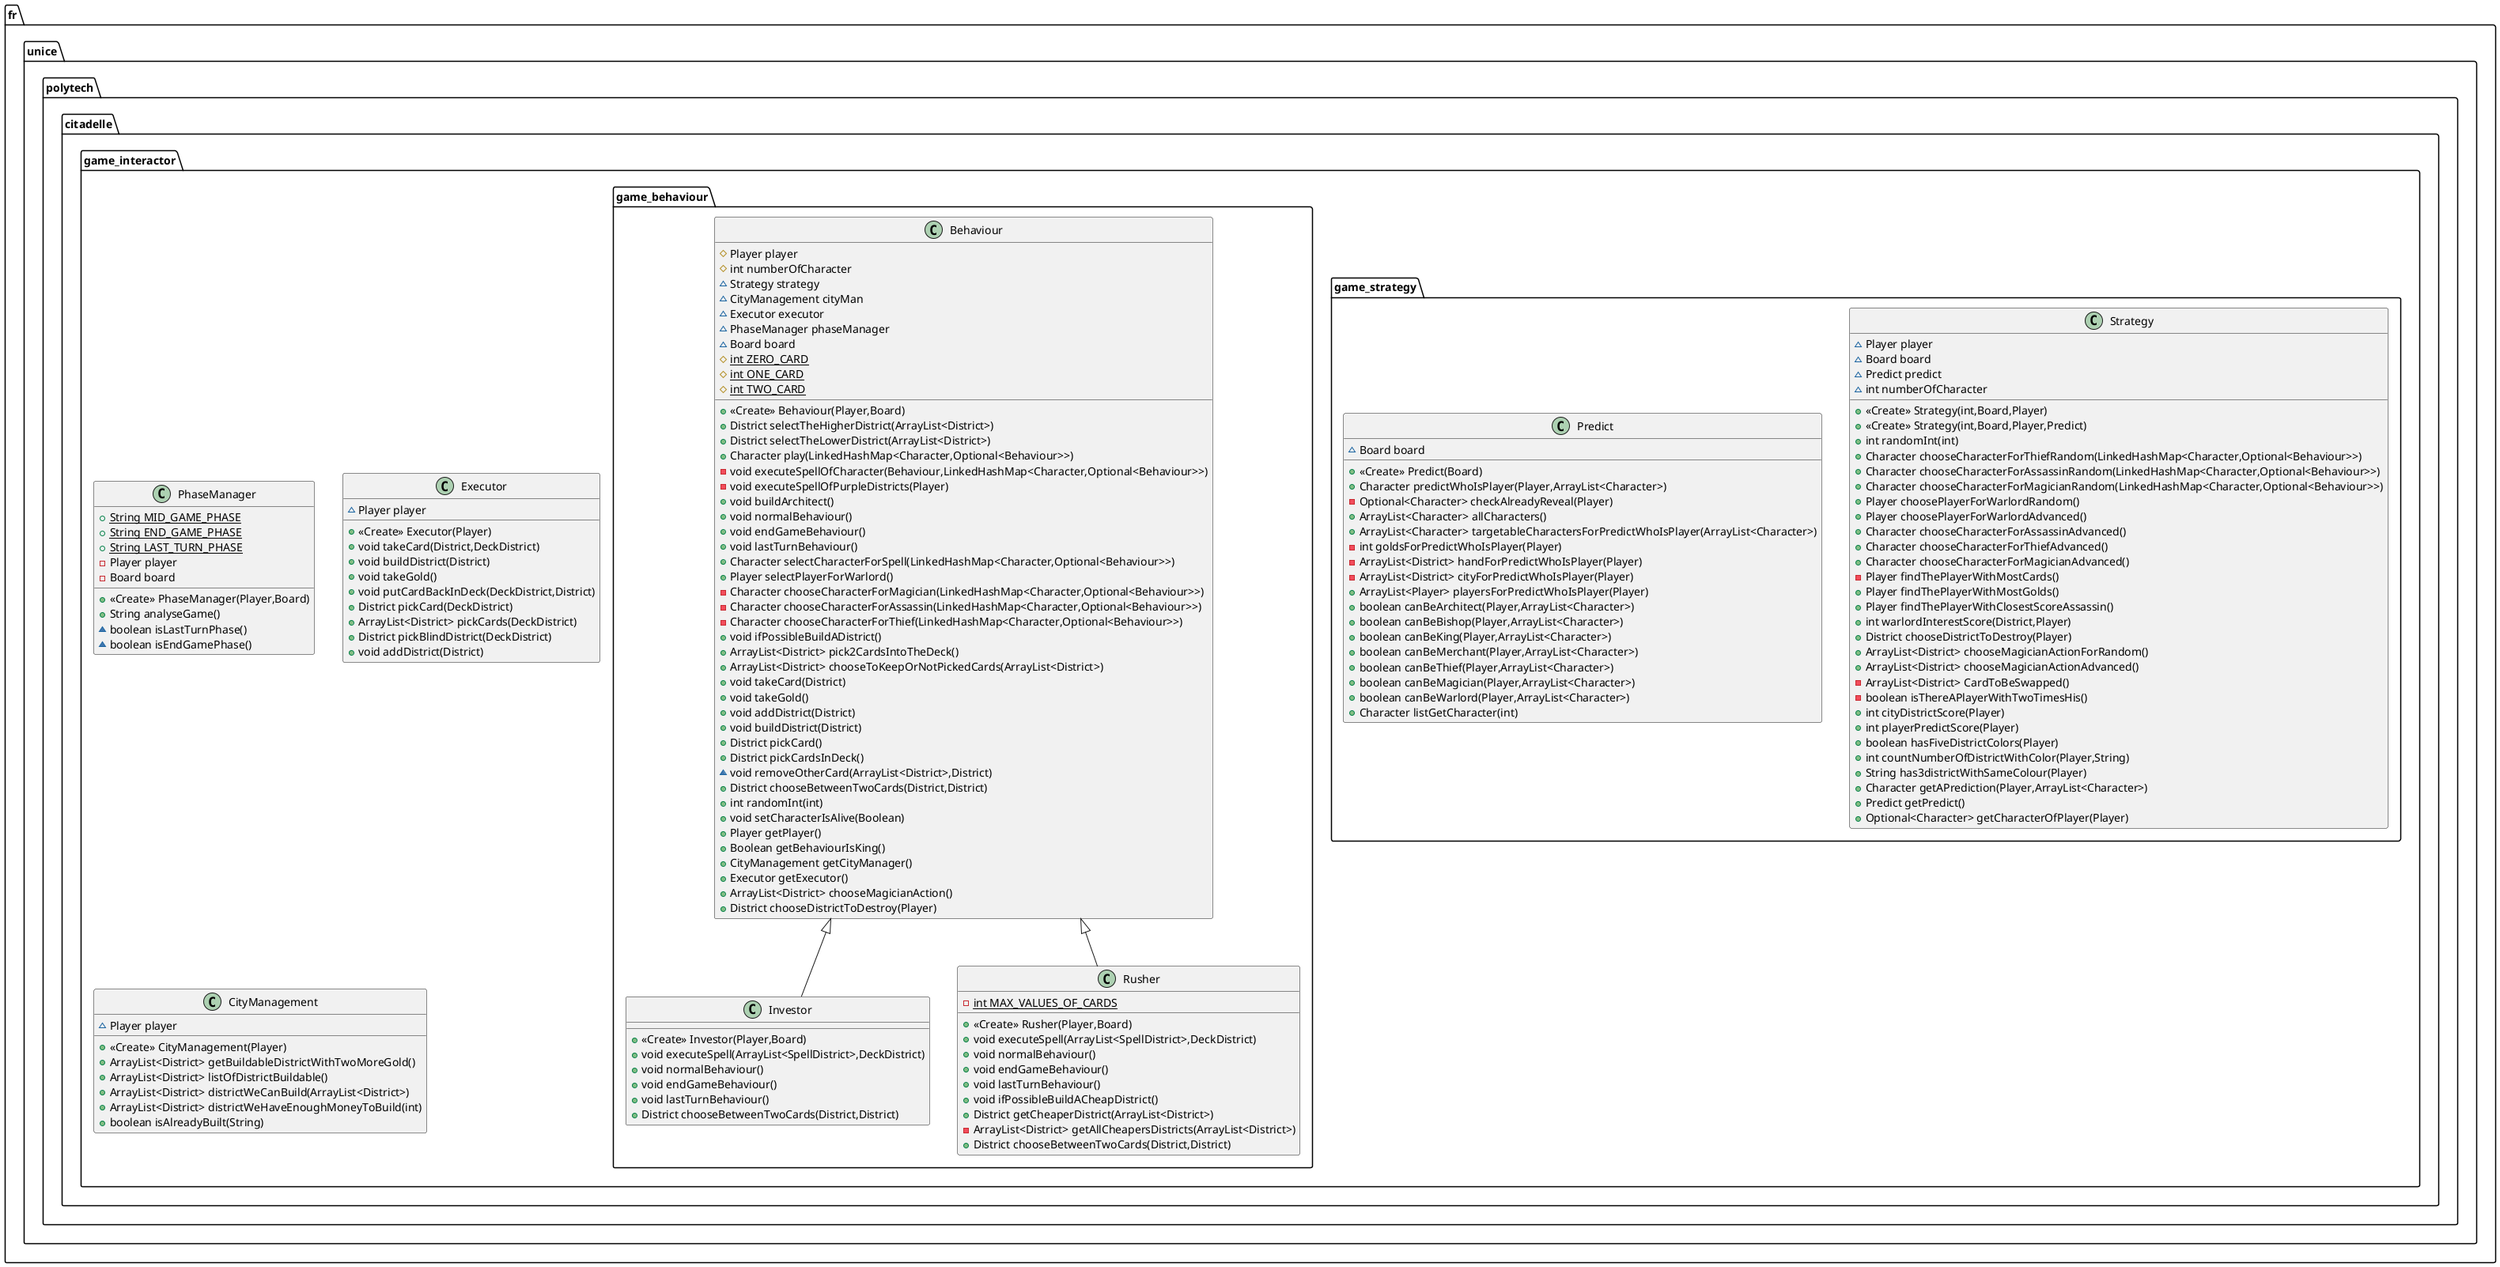 @startuml
class fr.unice.polytech.citadelle.game_interactor.PhaseManager {
+ {static} String MID_GAME_PHASE
+ {static} String END_GAME_PHASE
+ {static} String LAST_TURN_PHASE
- Player player
- Board board
+ <<Create>> PhaseManager(Player,Board)
+ String analyseGame()
~ boolean isLastTurnPhase()
~ boolean isEndGamePhase()
}
class fr.unice.polytech.citadelle.game_interactor.game_strategy.Strategy {
~ Player player
~ Board board
~ Predict predict
~ int numberOfCharacter
+ <<Create>> Strategy(int,Board,Player)
+ <<Create>> Strategy(int,Board,Player,Predict)
+ int randomInt(int)
+ Character chooseCharacterForThiefRandom(LinkedHashMap<Character,Optional<Behaviour>>)
+ Character chooseCharacterForAssassinRandom(LinkedHashMap<Character,Optional<Behaviour>>)
+ Character chooseCharacterForMagicianRandom(LinkedHashMap<Character,Optional<Behaviour>>)
+ Player choosePlayerForWarlordRandom()
+ Player choosePlayerForWarlordAdvanced()
+ Character chooseCharacterForAssassinAdvanced()
+ Character chooseCharacterForThiefAdvanced()
+ Character chooseCharacterForMagicianAdvanced()
- Player findThePlayerWithMostCards()
+ Player findThePlayerWithMostGolds()
+ Player findThePlayerWithClosestScoreAssassin()
+ int warlordInterestScore(District,Player)
+ District chooseDistrictToDestroy(Player)
+ ArrayList<District> chooseMagicianActionForRandom()
+ ArrayList<District> chooseMagicianActionAdvanced()
- ArrayList<District> CardToBeSwapped()
- boolean isThereAPlayerWithTwoTimesHis()
+ int cityDistrictScore(Player)
+ int playerPredictScore(Player)
+ boolean hasFiveDistrictColors(Player)
+ int countNumberOfDistrictWithColor(Player,String)
+ String has3districtWithSameColour(Player)
+ Character getAPrediction(Player,ArrayList<Character>)
+ Predict getPredict()
+ Optional<Character> getCharacterOfPlayer(Player)
}
class fr.unice.polytech.citadelle.game_interactor.game_behaviour.Investor {
+ <<Create>> Investor(Player,Board)
+ void executeSpell(ArrayList<SpellDistrict>,DeckDistrict)
+ void normalBehaviour()
+ void endGameBehaviour()
+ void lastTurnBehaviour()
+ District chooseBetweenTwoCards(District,District)
}
class fr.unice.polytech.citadelle.game_interactor.game_behaviour.Behaviour {
# Player player
# int numberOfCharacter
~ Strategy strategy
~ CityManagement cityMan
~ Executor executor
~ PhaseManager phaseManager
~ Board board
# {static} int ZERO_CARD
# {static} int ONE_CARD
# {static} int TWO_CARD
+ <<Create>> Behaviour(Player,Board)
+ District selectTheHigherDistrict(ArrayList<District>)
+ District selectTheLowerDistrict(ArrayList<District>)
+ Character play(LinkedHashMap<Character,Optional<Behaviour>>)
- void executeSpellOfCharacter(Behaviour,LinkedHashMap<Character,Optional<Behaviour>>)
- void executeSpellOfPurpleDistricts(Player)
+ void buildArchitect()
+ void normalBehaviour()
+ void endGameBehaviour()
+ void lastTurnBehaviour()
+ Character selectCharacterForSpell(LinkedHashMap<Character,Optional<Behaviour>>)
+ Player selectPlayerForWarlord()
- Character chooseCharacterForMagician(LinkedHashMap<Character,Optional<Behaviour>>)
- Character chooseCharacterForAssassin(LinkedHashMap<Character,Optional<Behaviour>>)
- Character chooseCharacterForThief(LinkedHashMap<Character,Optional<Behaviour>>)
+ void ifPossibleBuildADistrict()
+ ArrayList<District> pick2CardsIntoTheDeck()
+ ArrayList<District> chooseToKeepOrNotPickedCards(ArrayList<District>)
+ void takeCard(District)
+ void takeGold()
+ void addDistrict(District)
+ void buildDistrict(District)
+ District pickCard()
+ District pickCardsInDeck()
~ void removeOtherCard(ArrayList<District>,District)
+ District chooseBetweenTwoCards(District,District)
+ int randomInt(int)
+ void setCharacterIsAlive(Boolean)
+ Player getPlayer()
+ Boolean getBehaviourIsKing()
+ CityManagement getCityManager()
+ Executor getExecutor()
+ ArrayList<District> chooseMagicianAction()
+ District chooseDistrictToDestroy(Player)
}
class fr.unice.polytech.citadelle.game_interactor.game_strategy.Predict {
~ Board board
+ <<Create>> Predict(Board)
+ Character predictWhoIsPlayer(Player,ArrayList<Character>)
- Optional<Character> checkAlreadyReveal(Player)
+ ArrayList<Character> allCharacters()
+ ArrayList<Character> targetableCharactersForPredictWhoIsPlayer(ArrayList<Character>)
- int goldsForPredictWhoIsPlayer(Player)
- ArrayList<District> handForPredictWhoIsPlayer(Player)
- ArrayList<District> cityForPredictWhoIsPlayer(Player)
+ ArrayList<Player> playersForPredictWhoIsPlayer(Player)
+ boolean canBeArchitect(Player,ArrayList<Character>)
+ boolean canBeBishop(Player,ArrayList<Character>)
+ boolean canBeKing(Player,ArrayList<Character>)
+ boolean canBeMerchant(Player,ArrayList<Character>)
+ boolean canBeThief(Player,ArrayList<Character>)
+ boolean canBeMagician(Player,ArrayList<Character>)
+ boolean canBeWarlord(Player,ArrayList<Character>)
+ Character listGetCharacter(int)
}
class fr.unice.polytech.citadelle.game_interactor.Executor {
~ Player player
+ <<Create>> Executor(Player)
+ void takeCard(District,DeckDistrict)
+ void buildDistrict(District)
+ void takeGold()
+ void putCardBackInDeck(DeckDistrict,District)
+ District pickCard(DeckDistrict)
+ ArrayList<District> pickCards(DeckDistrict)
+ District pickBlindDistrict(DeckDistrict)
+ void addDistrict(District)
}
class fr.unice.polytech.citadelle.game_interactor.CityManagement {
~ Player player
+ <<Create>> CityManagement(Player)
+ ArrayList<District> getBuildableDistrictWithTwoMoreGold()
+ ArrayList<District> listOfDistrictBuildable()
+ ArrayList<District> districtWeCanBuild(ArrayList<District>)
+ ArrayList<District> districtWeHaveEnoughMoneyToBuild(int)
+ boolean isAlreadyBuilt(String)
}
class fr.unice.polytech.citadelle.game_interactor.game_behaviour.Rusher {
- {static} int MAX_VALUES_OF_CARDS
+ <<Create>> Rusher(Player,Board)
+ void executeSpell(ArrayList<SpellDistrict>,DeckDistrict)
+ void normalBehaviour()
+ void endGameBehaviour()
+ void lastTurnBehaviour()
+ void ifPossibleBuildACheapDistrict()
+ District getCheaperDistrict(ArrayList<District>)
- ArrayList<District> getAllCheapersDistricts(ArrayList<District>)
+ District chooseBetweenTwoCards(District,District)
}


fr.unice.polytech.citadelle.game_interactor.game_behaviour.Behaviour <|-- fr.unice.polytech.citadelle.game_interactor.game_behaviour.Investor
fr.unice.polytech.citadelle.game_interactor.game_behaviour.Behaviour <|-- fr.unice.polytech.citadelle.game_interactor.game_behaviour.Rusher
@enduml